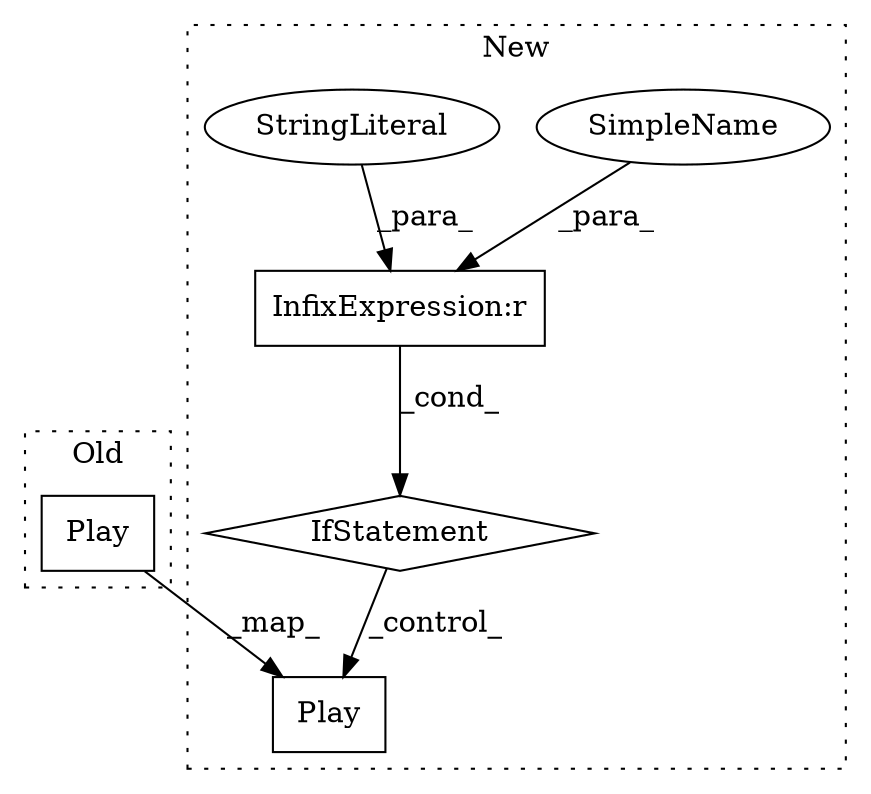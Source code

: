 digraph G {
subgraph cluster0 {
1 [label="Play" a="32" s="3053" l="6" shape="box"];
label = "Old";
style="dotted";
}
subgraph cluster1 {
2 [label="Play" a="32" s="3223" l="6" shape="box"];
3 [label="InfixExpression:r" a="27" s="2881" l="4" shape="box"];
4 [label="SimpleName" a="42" s="2862" l="19" shape="ellipse"];
5 [label="IfStatement" a="25" s="2859,2889" l="3,10" shape="diamond"];
6 [label="StringLiteral" a="45" s="2885" l="4" shape="ellipse"];
label = "New";
style="dotted";
}
1 -> 2 [label="_map_"];
3 -> 5 [label="_cond_"];
4 -> 3 [label="_para_"];
5 -> 2 [label="_control_"];
6 -> 3 [label="_para_"];
}